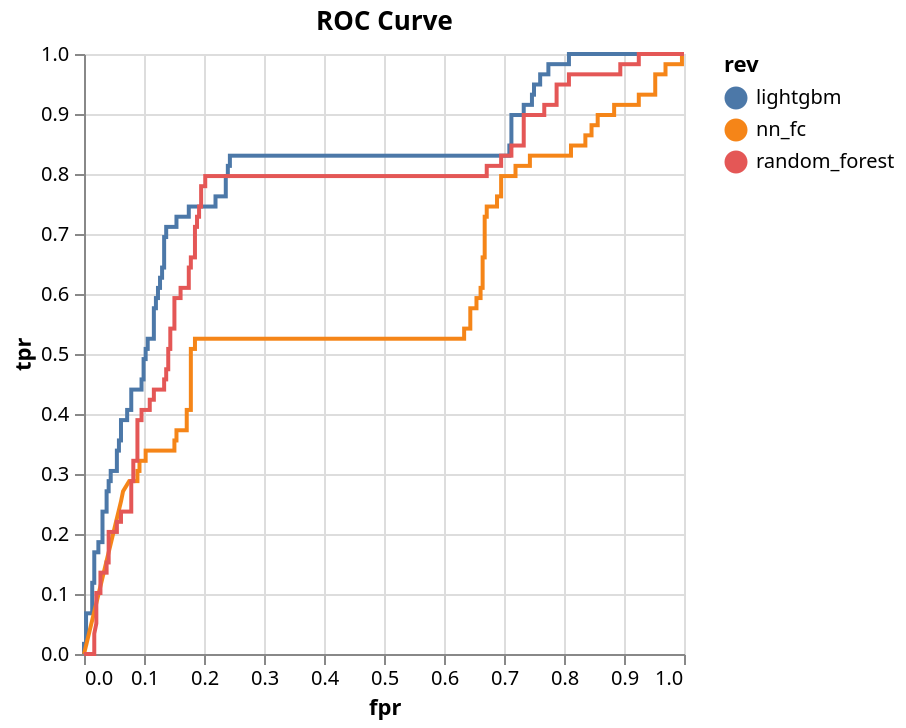 {
  "$schema": "https://vega.github.io/schema/vega-lite/v5.json",
  "data": {
    "values": [
      {
        "fpr": 0.0,
        "rev": "lightgbm",
        "threshold": 1.9999996712228216,
        "tpr": 0.0
      },
      {
        "fpr": 0.0,
        "rev": "lightgbm",
        "threshold": 0.9999996712228216,
        "tpr": 0.01694915254237288
      },
      {
        "fpr": 0.003424657534246575,
        "rev": "lightgbm",
        "threshold": 0.9999995226686198,
        "tpr": 0.01694915254237288
      },
      {
        "fpr": 0.003424657534246575,
        "rev": "lightgbm",
        "threshold": 0.9999979059336208,
        "tpr": 0.06779661016949153
      },
      {
        "fpr": 0.0136986301369863,
        "rev": "lightgbm",
        "threshold": 0.9999971985102314,
        "tpr": 0.06779661016949153
      },
      {
        "fpr": 0.0136986301369863,
        "rev": "lightgbm",
        "threshold": 0.9999960723601423,
        "tpr": 0.11864406779661017
      },
      {
        "fpr": 0.017123287671232876,
        "rev": "lightgbm",
        "threshold": 0.9999960669700276,
        "tpr": 0.11864406779661017
      },
      {
        "fpr": 0.017123287671232876,
        "rev": "lightgbm",
        "threshold": 0.9999950454252029,
        "tpr": 0.1694915254237288
      },
      {
        "fpr": 0.023972602739726026,
        "rev": "lightgbm",
        "threshold": 0.9999923287991959,
        "tpr": 0.1694915254237288
      },
      {
        "fpr": 0.023972602739726026,
        "rev": "lightgbm",
        "threshold": 0.9999921131907923,
        "tpr": 0.1864406779661017
      },
      {
        "fpr": 0.030821917808219176,
        "rev": "lightgbm",
        "threshold": 0.9999910924394574,
        "tpr": 0.1864406779661017
      },
      {
        "fpr": 0.030821917808219176,
        "rev": "lightgbm",
        "threshold": 0.9999882055279254,
        "tpr": 0.23728813559322035
      },
      {
        "fpr": 0.03767123287671233,
        "rev": "lightgbm",
        "threshold": 0.9999877696841474,
        "tpr": 0.23728813559322035
      },
      {
        "fpr": 0.03767123287671233,
        "rev": "lightgbm",
        "threshold": 0.9999845376749879,
        "tpr": 0.2711864406779661
      },
      {
        "fpr": 0.0410958904109589,
        "rev": "lightgbm",
        "threshold": 0.9999817514974775,
        "tpr": 0.2711864406779661
      },
      {
        "fpr": 0.0410958904109589,
        "rev": "lightgbm",
        "threshold": 0.9999769866575068,
        "tpr": 0.288135593220339
      },
      {
        "fpr": 0.04452054794520548,
        "rev": "lightgbm",
        "threshold": 0.9999706547302979,
        "tpr": 0.288135593220339
      },
      {
        "fpr": 0.04452054794520548,
        "rev": "lightgbm",
        "threshold": 0.9999698736407434,
        "tpr": 0.3050847457627119
      },
      {
        "fpr": 0.0547945205479452,
        "rev": "lightgbm",
        "threshold": 0.9999512407627716,
        "tpr": 0.3050847457627119
      },
      {
        "fpr": 0.0547945205479452,
        "rev": "lightgbm",
        "threshold": 0.9999421149666717,
        "tpr": 0.3389830508474576
      },
      {
        "fpr": 0.05821917808219178,
        "rev": "lightgbm",
        "threshold": 0.9999411743558055,
        "tpr": 0.3389830508474576
      },
      {
        "fpr": 0.05821917808219178,
        "rev": "lightgbm",
        "threshold": 0.9999394423959482,
        "tpr": 0.3559322033898305
      },
      {
        "fpr": 0.06164383561643835,
        "rev": "lightgbm",
        "threshold": 0.9999387626964684,
        "tpr": 0.3559322033898305
      },
      {
        "fpr": 0.06164383561643835,
        "rev": "lightgbm",
        "threshold": 0.9999124244195737,
        "tpr": 0.3898305084745763
      },
      {
        "fpr": 0.07191780821917808,
        "rev": "lightgbm",
        "threshold": 0.99990569328071,
        "tpr": 0.3898305084745763
      },
      {
        "fpr": 0.07191780821917808,
        "rev": "lightgbm",
        "threshold": 0.9998961426511938,
        "tpr": 0.4067796610169492
      },
      {
        "fpr": 0.07876712328767123,
        "rev": "lightgbm",
        "threshold": 0.9998709700021434,
        "tpr": 0.4067796610169492
      },
      {
        "fpr": 0.07876712328767123,
        "rev": "lightgbm",
        "threshold": 0.999866295954071,
        "tpr": 0.4406779661016949
      },
      {
        "fpr": 0.0958904109589041,
        "rev": "lightgbm",
        "threshold": 0.9998167499607444,
        "tpr": 0.4406779661016949
      },
      {
        "fpr": 0.0958904109589041,
        "rev": "lightgbm",
        "threshold": 0.9998072917890739,
        "tpr": 0.4576271186440678
      },
      {
        "fpr": 0.09931506849315068,
        "rev": "lightgbm",
        "threshold": 0.9997950820086865,
        "tpr": 0.4576271186440678
      },
      {
        "fpr": 0.09931506849315068,
        "rev": "lightgbm",
        "threshold": 0.9997703194341909,
        "tpr": 0.4915254237288136
      },
      {
        "fpr": 0.10273972602739725,
        "rev": "lightgbm",
        "threshold": 0.999767222730085,
        "tpr": 0.4915254237288136
      },
      {
        "fpr": 0.10273972602739725,
        "rev": "lightgbm",
        "threshold": 0.9997597988975887,
        "tpr": 0.5084745762711864
      },
      {
        "fpr": 0.10616438356164383,
        "rev": "lightgbm",
        "threshold": 0.9997456361479466,
        "tpr": 0.5084745762711864
      },
      {
        "fpr": 0.10616438356164383,
        "rev": "lightgbm",
        "threshold": 0.9997433467184301,
        "tpr": 0.5254237288135594
      },
      {
        "fpr": 0.11643835616438356,
        "rev": "lightgbm",
        "threshold": 0.9997378579703585,
        "tpr": 0.5254237288135594
      },
      {
        "fpr": 0.11643835616438356,
        "rev": "lightgbm",
        "threshold": 0.999714951007249,
        "tpr": 0.576271186440678
      },
      {
        "fpr": 0.11986301369863013,
        "rev": "lightgbm",
        "threshold": 0.9995688346183612,
        "tpr": 0.576271186440678
      },
      {
        "fpr": 0.11986301369863013,
        "rev": "lightgbm",
        "threshold": 0.9995438585895654,
        "tpr": 0.5932203389830508
      },
      {
        "fpr": 0.1232876712328767,
        "rev": "lightgbm",
        "threshold": 0.9995406044020232,
        "tpr": 0.5932203389830508
      },
      {
        "fpr": 0.1232876712328767,
        "rev": "lightgbm",
        "threshold": 0.9994127701766431,
        "tpr": 0.6101694915254238
      },
      {
        "fpr": 0.1267123287671233,
        "rev": "lightgbm",
        "threshold": 0.9993938099135597,
        "tpr": 0.6101694915254238
      },
      {
        "fpr": 0.1267123287671233,
        "rev": "lightgbm",
        "threshold": 0.9993815575312268,
        "tpr": 0.6271186440677966
      },
      {
        "fpr": 0.13013698630136986,
        "rev": "lightgbm",
        "threshold": 0.999336024276437,
        "tpr": 0.6271186440677966
      },
      {
        "fpr": 0.13013698630136986,
        "rev": "lightgbm",
        "threshold": 0.9993220289709667,
        "tpr": 0.6440677966101694
      },
      {
        "fpr": 0.13356164383561644,
        "rev": "lightgbm",
        "threshold": 0.9992957968789781,
        "tpr": 0.6440677966101694
      },
      {
        "fpr": 0.13356164383561644,
        "rev": "lightgbm",
        "threshold": 0.9988960543983164,
        "tpr": 0.6949152542372882
      },
      {
        "fpr": 0.136986301369863,
        "rev": "lightgbm",
        "threshold": 0.9985862602308957,
        "tpr": 0.6949152542372882
      },
      {
        "fpr": 0.136986301369863,
        "rev": "lightgbm",
        "threshold": 0.9982775417916451,
        "tpr": 0.711864406779661
      },
      {
        "fpr": 0.1541095890410959,
        "rev": "lightgbm",
        "threshold": 0.996919271399945,
        "tpr": 0.711864406779661
      },
      {
        "fpr": 0.1541095890410959,
        "rev": "lightgbm",
        "threshold": 0.9967453930294478,
        "tpr": 0.7288135593220338
      },
      {
        "fpr": 0.16095890410958905,
        "rev": "lightgbm",
        "threshold": 0.9965746361472397,
        "tpr": 0.7288135593220338
      },
      {
        "fpr": 0.17465753424657535,
        "rev": "lightgbm",
        "threshold": 0.995255706912925,
        "tpr": 0.7288135593220338
      },
      {
        "fpr": 0.17465753424657535,
        "rev": "lightgbm",
        "threshold": 0.9907016517505246,
        "tpr": 0.7457627118644068
      },
      {
        "fpr": 0.1917808219178082,
        "rev": "lightgbm",
        "threshold": 0.9904455854913543,
        "tpr": 0.7457627118644068
      },
      {
        "fpr": 0.2191780821917808,
        "rev": "lightgbm",
        "threshold": 0.9666270455981205,
        "tpr": 0.7457627118644068
      },
      {
        "fpr": 0.2191780821917808,
        "rev": "lightgbm",
        "threshold": 0.964770030090774,
        "tpr": 0.7627118644067796
      },
      {
        "fpr": 0.2363013698630137,
        "rev": "lightgbm",
        "threshold": 0.9326474234835125,
        "tpr": 0.7627118644067796
      },
      {
        "fpr": 0.2363013698630137,
        "rev": "lightgbm",
        "threshold": 0.9233311459301407,
        "tpr": 0.7966101694915254
      },
      {
        "fpr": 0.23972602739726026,
        "rev": "lightgbm",
        "threshold": 0.9075418264791584,
        "tpr": 0.7966101694915254
      },
      {
        "fpr": 0.23972602739726026,
        "rev": "lightgbm",
        "threshold": 0.897967657339575,
        "tpr": 0.8135593220338984
      },
      {
        "fpr": 0.24315068493150685,
        "rev": "lightgbm",
        "threshold": 0.8949260387037419,
        "tpr": 0.8135593220338984
      },
      {
        "fpr": 0.24315068493150685,
        "rev": "lightgbm",
        "threshold": 0.8916477988983774,
        "tpr": 0.8305084745762712
      },
      {
        "fpr": 0.2465753424657534,
        "rev": "lightgbm",
        "threshold": 0.8277422379297962,
        "tpr": 0.8305084745762712
      },
      {
        "fpr": 0.6917808219178082,
        "rev": "lightgbm",
        "threshold": 0.7713996585471289,
        "tpr": 0.8305084745762712
      },
      {
        "fpr": 0.708904109589041,
        "rev": "lightgbm",
        "threshold": 0.6728718820975377,
        "tpr": 0.8305084745762712
      },
      {
        "fpr": 0.708904109589041,
        "rev": "lightgbm",
        "threshold": 0.6434950659315516,
        "tpr": 0.847457627118644
      },
      {
        "fpr": 0.7123287671232876,
        "rev": "lightgbm",
        "threshold": 0.6399719658761275,
        "tpr": 0.847457627118644
      },
      {
        "fpr": 0.7123287671232876,
        "rev": "lightgbm",
        "threshold": 0.35935461581904865,
        "tpr": 0.8983050847457628
      },
      {
        "fpr": 0.7328767123287672,
        "rev": "lightgbm",
        "threshold": 0.1698049286614244,
        "tpr": 0.8983050847457628
      },
      {
        "fpr": 0.7328767123287672,
        "rev": "lightgbm",
        "threshold": 0.15895383513793326,
        "tpr": 0.9152542372881356
      },
      {
        "fpr": 0.7465753424657534,
        "rev": "lightgbm",
        "threshold": 0.10367355904928686,
        "tpr": 0.9152542372881356
      },
      {
        "fpr": 0.7465753424657534,
        "rev": "lightgbm",
        "threshold": 0.10148570746592936,
        "tpr": 0.9322033898305084
      },
      {
        "fpr": 0.75,
        "rev": "lightgbm",
        "threshold": 0.08780415694788685,
        "tpr": 0.9322033898305084
      },
      {
        "fpr": 0.75,
        "rev": "lightgbm",
        "threshold": 0.08744142793023453,
        "tpr": 0.9491525423728814
      },
      {
        "fpr": 0.7602739726027398,
        "rev": "lightgbm",
        "threshold": 0.04431757246763107,
        "tpr": 0.9491525423728814
      },
      {
        "fpr": 0.7602739726027398,
        "rev": "lightgbm",
        "threshold": 0.040572285000960204,
        "tpr": 0.9661016949152542
      },
      {
        "fpr": 0.773972602739726,
        "rev": "lightgbm",
        "threshold": 0.017327684140331565,
        "tpr": 0.9661016949152542
      },
      {
        "fpr": 0.773972602739726,
        "rev": "lightgbm",
        "threshold": 0.010528089704376992,
        "tpr": 0.9830508474576272
      },
      {
        "fpr": 0.8082191780821918,
        "rev": "lightgbm",
        "threshold": 0.0033307199347389635,
        "tpr": 0.9830508474576272
      },
      {
        "fpr": 0.8082191780821918,
        "rev": "lightgbm",
        "threshold": 0.0026276137215514466,
        "tpr": 1.0
      },
      {
        "fpr": 0.8595890410958904,
        "rev": "lightgbm",
        "threshold": 0.00021612724216537956,
        "tpr": 1.0
      },
      {
        "fpr": 0.8732876712328768,
        "rev": "lightgbm",
        "threshold": 0.0001776021808737476,
        "tpr": 1.0
      },
      {
        "fpr": 0.8938356164383562,
        "rev": "lightgbm",
        "threshold": 5.582989393650853e-05,
        "tpr": 1.0
      },
      {
        "fpr": 0.9006849315068494,
        "rev": "lightgbm",
        "threshold": 5.4891722029294555e-05,
        "tpr": 1.0
      },
      {
        "fpr": 1.0,
        "rev": "lightgbm",
        "threshold": 1.1268983169176373e-07,
        "tpr": 1.0
      },
      {
        "fpr": 0.0,
        "rev": "nn_fc",
        "threshold": 2.0,
        "tpr": 0.0
      },
      {
        "fpr": 0.06164383561643835,
        "rev": "nn_fc",
        "threshold": 1.0,
        "tpr": 0.2542372881355932
      },
      {
        "fpr": 0.06506849315068493,
        "rev": "nn_fc",
        "threshold": 0.9999999403953552,
        "tpr": 0.2711864406779661
      },
      {
        "fpr": 0.07534246575342465,
        "rev": "nn_fc",
        "threshold": 0.9999998807907104,
        "tpr": 0.288135593220339
      },
      {
        "fpr": 0.08904109589041095,
        "rev": "nn_fc",
        "threshold": 0.9999977946281433,
        "tpr": 0.288135593220339
      },
      {
        "fpr": 0.08904109589041095,
        "rev": "nn_fc",
        "threshold": 0.9999977350234985,
        "tpr": 0.3050847457627119
      },
      {
        "fpr": 0.09246575342465753,
        "rev": "nn_fc",
        "threshold": 0.9999974370002747,
        "tpr": 0.3050847457627119
      },
      {
        "fpr": 0.09246575342465753,
        "rev": "nn_fc",
        "threshold": 0.9999971389770508,
        "tpr": 0.3220338983050847
      },
      {
        "fpr": 0.10273972602739725,
        "rev": "nn_fc",
        "threshold": 0.9999948143959045,
        "tpr": 0.3220338983050847
      },
      {
        "fpr": 0.10273972602739725,
        "rev": "nn_fc",
        "threshold": 0.999992847442627,
        "tpr": 0.3389830508474576
      },
      {
        "fpr": 0.11301369863013698,
        "rev": "nn_fc",
        "threshold": 0.9999640583992004,
        "tpr": 0.3389830508474576
      },
      {
        "fpr": 0.11986301369863013,
        "rev": "nn_fc",
        "threshold": 0.9999639391899109,
        "tpr": 0.3389830508474576
      },
      {
        "fpr": 0.13013698630136986,
        "rev": "nn_fc",
        "threshold": 0.9999324679374695,
        "tpr": 0.3389830508474576
      },
      {
        "fpr": 0.1404109589041096,
        "rev": "nn_fc",
        "threshold": 0.999796450138092,
        "tpr": 0.3389830508474576
      },
      {
        "fpr": 0.1506849315068493,
        "rev": "nn_fc",
        "threshold": 0.982954204082489,
        "tpr": 0.3389830508474576
      },
      {
        "fpr": 0.1506849315068493,
        "rev": "nn_fc",
        "threshold": 0.9720499515533447,
        "tpr": 0.3559322033898305
      },
      {
        "fpr": 0.1541095890410959,
        "rev": "nn_fc",
        "threshold": 0.9522030353546143,
        "tpr": 0.3559322033898305
      },
      {
        "fpr": 0.1541095890410959,
        "rev": "nn_fc",
        "threshold": 0.9426429271697998,
        "tpr": 0.3728813559322034
      },
      {
        "fpr": 0.17123287671232876,
        "rev": "nn_fc",
        "threshold": 0.9386287927627563,
        "tpr": 0.3728813559322034
      },
      {
        "fpr": 0.17123287671232876,
        "rev": "nn_fc",
        "threshold": 0.9286649227142334,
        "tpr": 0.4067796610169492
      },
      {
        "fpr": 0.1780821917808219,
        "rev": "nn_fc",
        "threshold": 0.9070308804512024,
        "tpr": 0.4067796610169492
      },
      {
        "fpr": 0.1780821917808219,
        "rev": "nn_fc",
        "threshold": 0.8775517344474792,
        "tpr": 0.5084745762711864
      },
      {
        "fpr": 0.18493150684931506,
        "rev": "nn_fc",
        "threshold": 0.8157051801681519,
        "tpr": 0.5084745762711864
      },
      {
        "fpr": 0.18493150684931506,
        "rev": "nn_fc",
        "threshold": 0.799683153629303,
        "tpr": 0.5254237288135594
      },
      {
        "fpr": 0.18835616438356165,
        "rev": "nn_fc",
        "threshold": 0.7655107975006104,
        "tpr": 0.5254237288135594
      },
      {
        "fpr": 0.6335616438356164,
        "rev": "nn_fc",
        "threshold": 0.7622647881507874,
        "tpr": 0.5254237288135594
      },
      {
        "fpr": 0.6335616438356164,
        "rev": "nn_fc",
        "threshold": 0.7111253142356873,
        "tpr": 0.5423728813559322
      },
      {
        "fpr": 0.6438356164383562,
        "rev": "nn_fc",
        "threshold": 0.6618615388870239,
        "tpr": 0.5423728813559322
      },
      {
        "fpr": 0.6438356164383562,
        "rev": "nn_fc",
        "threshold": 0.6397643089294434,
        "tpr": 0.576271186440678
      },
      {
        "fpr": 0.6541095890410958,
        "rev": "nn_fc",
        "threshold": 0.6282517313957214,
        "tpr": 0.576271186440678
      },
      {
        "fpr": 0.6541095890410958,
        "rev": "nn_fc",
        "threshold": 0.6274129748344421,
        "tpr": 0.5932203389830508
      },
      {
        "fpr": 0.660958904109589,
        "rev": "nn_fc",
        "threshold": 0.5873131155967712,
        "tpr": 0.5932203389830508
      },
      {
        "fpr": 0.660958904109589,
        "rev": "nn_fc",
        "threshold": 0.5501765012741089,
        "tpr": 0.6101694915254238
      },
      {
        "fpr": 0.6643835616438356,
        "rev": "nn_fc",
        "threshold": 0.539682924747467,
        "tpr": 0.6101694915254238
      },
      {
        "fpr": 0.6643835616438356,
        "rev": "nn_fc",
        "threshold": 0.4737760126590729,
        "tpr": 0.6610169491525424
      },
      {
        "fpr": 0.6678082191780822,
        "rev": "nn_fc",
        "threshold": 0.4388977587223053,
        "tpr": 0.6610169491525424
      },
      {
        "fpr": 0.6678082191780822,
        "rev": "nn_fc",
        "threshold": 0.34447863698005676,
        "tpr": 0.7288135593220338
      },
      {
        "fpr": 0.6712328767123288,
        "rev": "nn_fc",
        "threshold": 0.272010862827301,
        "tpr": 0.7288135593220338
      },
      {
        "fpr": 0.6712328767123288,
        "rev": "nn_fc",
        "threshold": 0.2674657106399536,
        "tpr": 0.7457627118644068
      },
      {
        "fpr": 0.6883561643835616,
        "rev": "nn_fc",
        "threshold": 0.07661835849285126,
        "tpr": 0.7457627118644068
      },
      {
        "fpr": 0.6883561643835616,
        "rev": "nn_fc",
        "threshold": 0.07600151002407074,
        "tpr": 0.7627118644067796
      },
      {
        "fpr": 0.6952054794520548,
        "rev": "nn_fc",
        "threshold": 0.05969788506627083,
        "tpr": 0.7627118644067796
      },
      {
        "fpr": 0.6952054794520548,
        "rev": "nn_fc",
        "threshold": 0.03301108628511429,
        "tpr": 0.7966101694915254
      },
      {
        "fpr": 0.7191780821917808,
        "rev": "nn_fc",
        "threshold": 0.020799634978175163,
        "tpr": 0.7966101694915254
      },
      {
        "fpr": 0.7191780821917808,
        "rev": "nn_fc",
        "threshold": 0.014621653594076633,
        "tpr": 0.8135593220338984
      },
      {
        "fpr": 0.7431506849315068,
        "rev": "nn_fc",
        "threshold": 0.006932453718036413,
        "tpr": 0.8135593220338984
      },
      {
        "fpr": 0.7431506849315068,
        "rev": "nn_fc",
        "threshold": 0.00668766675516963,
        "tpr": 0.8305084745762712
      },
      {
        "fpr": 0.75,
        "rev": "nn_fc",
        "threshold": 0.005826134234666824,
        "tpr": 0.8305084745762712
      },
      {
        "fpr": 0.7636986301369864,
        "rev": "nn_fc",
        "threshold": 0.004567836876958609,
        "tpr": 0.8305084745762712
      },
      {
        "fpr": 0.8116438356164384,
        "rev": "nn_fc",
        "threshold": 0.0007980673108249903,
        "tpr": 0.8305084745762712
      },
      {
        "fpr": 0.8116438356164384,
        "rev": "nn_fc",
        "threshold": 0.0007965014665387571,
        "tpr": 0.847457627118644
      },
      {
        "fpr": 0.8356164383561644,
        "rev": "nn_fc",
        "threshold": 0.0006754658534191549,
        "tpr": 0.847457627118644
      },
      {
        "fpr": 0.8356164383561644,
        "rev": "nn_fc",
        "threshold": 0.00045523993321694434,
        "tpr": 0.864406779661017
      },
      {
        "fpr": 0.8458904109589042,
        "rev": "nn_fc",
        "threshold": 0.0003785563458222896,
        "tpr": 0.864406779661017
      },
      {
        "fpr": 0.8458904109589042,
        "rev": "nn_fc",
        "threshold": 0.00034932736889459193,
        "tpr": 0.8813559322033898
      },
      {
        "fpr": 0.8561643835616438,
        "rev": "nn_fc",
        "threshold": 0.00026926217833533883,
        "tpr": 0.8813559322033898
      },
      {
        "fpr": 0.8561643835616438,
        "rev": "nn_fc",
        "threshold": 0.0002673704002518207,
        "tpr": 0.8983050847457628
      },
      {
        "fpr": 0.8835616438356164,
        "rev": "nn_fc",
        "threshold": 0.00015362845442723483,
        "tpr": 0.8983050847457628
      },
      {
        "fpr": 0.8835616438356164,
        "rev": "nn_fc",
        "threshold": 0.00013995426706969738,
        "tpr": 0.9152542372881356
      },
      {
        "fpr": 0.9246575342465754,
        "rev": "nn_fc",
        "threshold": 3.169120100210421e-05,
        "tpr": 0.9152542372881356
      },
      {
        "fpr": 0.9246575342465754,
        "rev": "nn_fc",
        "threshold": 2.9400758648989722e-05,
        "tpr": 0.9322033898305084
      },
      {
        "fpr": 0.952054794520548,
        "rev": "nn_fc",
        "threshold": 1.0162978469452355e-05,
        "tpr": 0.9322033898305084
      },
      {
        "fpr": 0.952054794520548,
        "rev": "nn_fc",
        "threshold": 6.283356015046593e-06,
        "tpr": 0.9661016949152542
      },
      {
        "fpr": 0.9691780821917808,
        "rev": "nn_fc",
        "threshold": 2.9295724743860774e-06,
        "tpr": 0.9661016949152542
      },
      {
        "fpr": 0.9691780821917808,
        "rev": "nn_fc",
        "threshold": 2.7831206352857407e-06,
        "tpr": 0.9830508474576272
      },
      {
        "fpr": 0.9965753424657534,
        "rev": "nn_fc",
        "threshold": 4.694375110858573e-09,
        "tpr": 0.9830508474576272
      },
      {
        "fpr": 0.9965753424657534,
        "rev": "nn_fc",
        "threshold": 1.50255163866575e-09,
        "tpr": 1.0
      },
      {
        "fpr": 1.0,
        "rev": "nn_fc",
        "threshold": 2.664676205382799e-13,
        "tpr": 1.0
      },
      {
        "fpr": 0.0,
        "rev": "random_forest",
        "threshold": 1.99875,
        "tpr": 0.0
      },
      {
        "fpr": 0.00684931506849315,
        "rev": "random_forest",
        "threshold": 0.99875,
        "tpr": 0.0
      },
      {
        "fpr": 0.010273972602739725,
        "rev": "random_forest",
        "threshold": 0.9977938914027149,
        "tpr": 0.0
      },
      {
        "fpr": 0.017123287671232876,
        "rev": "random_forest",
        "threshold": 0.9975,
        "tpr": 0.0
      },
      {
        "fpr": 0.017123287671232876,
        "rev": "random_forest",
        "threshold": 0.99625,
        "tpr": 0.03389830508474576
      },
      {
        "fpr": 0.02054794520547945,
        "rev": "random_forest",
        "threshold": 0.995625,
        "tpr": 0.05084745762711865
      },
      {
        "fpr": 0.02054794520547945,
        "rev": "random_forest",
        "threshold": 0.99375,
        "tpr": 0.06779661016949153
      },
      {
        "fpr": 0.02054794520547945,
        "rev": "random_forest",
        "threshold": 0.9875,
        "tpr": 0.1016949152542373
      },
      {
        "fpr": 0.0273972602739726,
        "rev": "random_forest",
        "threshold": 0.985,
        "tpr": 0.1016949152542373
      },
      {
        "fpr": 0.0273972602739726,
        "rev": "random_forest",
        "threshold": 0.98125,
        "tpr": 0.13559322033898305
      },
      {
        "fpr": 0.03767123287671233,
        "rev": "random_forest",
        "threshold": 0.9742424242424244,
        "tpr": 0.13559322033898305
      },
      {
        "fpr": 0.03767123287671233,
        "rev": "random_forest",
        "threshold": 0.9725657894736842,
        "tpr": 0.15254237288135594
      },
      {
        "fpr": 0.0410958904109589,
        "rev": "random_forest",
        "threshold": 0.9718567795562281,
        "tpr": 0.15254237288135594
      },
      {
        "fpr": 0.0410958904109589,
        "rev": "random_forest",
        "threshold": 0.9647635869565218,
        "tpr": 0.2033898305084746
      },
      {
        "fpr": 0.04452054794520548,
        "rev": "random_forest",
        "threshold": 0.9640625,
        "tpr": 0.2033898305084746
      },
      {
        "fpr": 0.0547945205479452,
        "rev": "random_forest",
        "threshold": 0.9635875542145764,
        "tpr": 0.2033898305084746
      },
      {
        "fpr": 0.0547945205479452,
        "rev": "random_forest",
        "threshold": 0.9598346453179175,
        "tpr": 0.22033898305084745
      },
      {
        "fpr": 0.06164383561643835,
        "rev": "random_forest",
        "threshold": 0.95625,
        "tpr": 0.22033898305084745
      },
      {
        "fpr": 0.06164383561643835,
        "rev": "random_forest",
        "threshold": 0.9560252351169778,
        "tpr": 0.23728813559322035
      },
      {
        "fpr": 0.07876712328767123,
        "rev": "random_forest",
        "threshold": 0.9492442301366935,
        "tpr": 0.23728813559322035
      },
      {
        "fpr": 0.07876712328767123,
        "rev": "random_forest",
        "threshold": 0.9450657894736842,
        "tpr": 0.288135593220339
      },
      {
        "fpr": 0.0821917808219178,
        "rev": "random_forest",
        "threshold": 0.9446323529411765,
        "tpr": 0.288135593220339
      },
      {
        "fpr": 0.0821917808219178,
        "rev": "random_forest",
        "threshold": 0.9426247771836009,
        "tpr": 0.3220338983050847
      },
      {
        "fpr": 0.08904109589041095,
        "rev": "random_forest",
        "threshold": 0.940625,
        "tpr": 0.3220338983050847
      },
      {
        "fpr": 0.08904109589041095,
        "rev": "random_forest",
        "threshold": 0.9398701237809454,
        "tpr": 0.3898305084745763
      },
      {
        "fpr": 0.0958904109589041,
        "rev": "random_forest",
        "threshold": 0.937596650810826,
        "tpr": 0.3898305084745763
      },
      {
        "fpr": 0.0958904109589041,
        "rev": "random_forest",
        "threshold": 0.9374747771836007,
        "tpr": 0.4067796610169492
      },
      {
        "fpr": 0.1095890410958904,
        "rev": "random_forest",
        "threshold": 0.9327599104859334,
        "tpr": 0.4067796610169492
      },
      {
        "fpr": 0.1095890410958904,
        "rev": "random_forest",
        "threshold": 0.9321323529411765,
        "tpr": 0.423728813559322
      },
      {
        "fpr": 0.11643835616438356,
        "rev": "random_forest",
        "threshold": 0.9282946021813058,
        "tpr": 0.423728813559322
      },
      {
        "fpr": 0.11643835616438356,
        "rev": "random_forest",
        "threshold": 0.9275,
        "tpr": 0.4406779661016949
      },
      {
        "fpr": 0.13013698630136986,
        "rev": "random_forest",
        "threshold": 0.9259368237065634,
        "tpr": 0.4406779661016949
      },
      {
        "fpr": 0.13356164383561644,
        "rev": "random_forest",
        "threshold": 0.9221987179487179,
        "tpr": 0.4406779661016949
      },
      {
        "fpr": 0.13356164383561644,
        "rev": "random_forest",
        "threshold": 0.915,
        "tpr": 0.4576271186440678
      },
      {
        "fpr": 0.136986301369863,
        "rev": "random_forest",
        "threshold": 0.9099157916990288,
        "tpr": 0.4576271186440678
      },
      {
        "fpr": 0.136986301369863,
        "rev": "random_forest",
        "threshold": 0.9096290772671937,
        "tpr": 0.4745762711864407
      },
      {
        "fpr": 0.1404109589041096,
        "rev": "random_forest",
        "threshold": 0.9084093724836728,
        "tpr": 0.4745762711864407
      },
      {
        "fpr": 0.1404109589041096,
        "rev": "random_forest",
        "threshold": 0.9082010869565218,
        "tpr": 0.5084745762711864
      },
      {
        "fpr": 0.14383561643835616,
        "rev": "random_forest",
        "threshold": 0.9055241935483872,
        "tpr": 0.5084745762711864
      },
      {
        "fpr": 0.14383561643835616,
        "rev": "random_forest",
        "threshold": 0.8967627500659193,
        "tpr": 0.5423728813559322
      },
      {
        "fpr": 0.1506849315068493,
        "rev": "random_forest",
        "threshold": 0.8896179243997014,
        "tpr": 0.5423728813559322
      },
      {
        "fpr": 0.1506849315068493,
        "rev": "random_forest",
        "threshold": 0.8888157894736842,
        "tpr": 0.5932203389830508
      },
      {
        "fpr": 0.1541095890410959,
        "rev": "random_forest",
        "threshold": 0.8882202530282446,
        "tpr": 0.5932203389830508
      },
      {
        "fpr": 0.16095890410958905,
        "rev": "random_forest",
        "threshold": 0.8864922327417872,
        "tpr": 0.5932203389830508
      },
      {
        "fpr": 0.16095890410958905,
        "rev": "random_forest",
        "threshold": 0.8844756732502161,
        "tpr": 0.6101694915254238
      },
      {
        "fpr": 0.17465753424657535,
        "rev": "random_forest",
        "threshold": 0.8653207095251502,
        "tpr": 0.6101694915254238
      },
      {
        "fpr": 0.17465753424657535,
        "rev": "random_forest",
        "threshold": 0.8638544960474309,
        "tpr": 0.6440677966101694
      },
      {
        "fpr": 0.1780821917808219,
        "rev": "random_forest",
        "threshold": 0.8631424083269674,
        "tpr": 0.6440677966101694
      },
      {
        "fpr": 0.1780821917808219,
        "rev": "random_forest",
        "threshold": 0.8609582415544214,
        "tpr": 0.6610169491525424
      },
      {
        "fpr": 0.18493150684931506,
        "rev": "random_forest",
        "threshold": 0.8563235294117646,
        "tpr": 0.6610169491525424
      },
      {
        "fpr": 0.18493150684931506,
        "rev": "random_forest",
        "threshold": 0.8364484359726296,
        "tpr": 0.711864406779661
      },
      {
        "fpr": 0.18835616438356165,
        "rev": "random_forest",
        "threshold": 0.8358720832316482,
        "tpr": 0.711864406779661
      },
      {
        "fpr": 0.18835616438356165,
        "rev": "random_forest",
        "threshold": 0.831763799549621,
        "tpr": 0.7288135593220338
      },
      {
        "fpr": 0.1917808219178082,
        "rev": "random_forest",
        "threshold": 0.8156559052059054,
        "tpr": 0.7288135593220338
      },
      {
        "fpr": 0.1917808219178082,
        "rev": "random_forest",
        "threshold": 0.813365728021978,
        "tpr": 0.7457627118644068
      },
      {
        "fpr": 0.1952054794520548,
        "rev": "random_forest",
        "threshold": 0.8036207716287241,
        "tpr": 0.7457627118644068
      },
      {
        "fpr": 0.1952054794520548,
        "rev": "random_forest",
        "threshold": 0.7875913409034584,
        "tpr": 0.7796610169491526
      },
      {
        "fpr": 0.20205479452054795,
        "rev": "random_forest",
        "threshold": 0.7792454198883114,
        "tpr": 0.7796610169491526
      },
      {
        "fpr": 0.20205479452054795,
        "rev": "random_forest",
        "threshold": 0.7769951923076923,
        "tpr": 0.7966101694915254
      },
      {
        "fpr": 0.2191780821917808,
        "rev": "random_forest",
        "threshold": 0.7735659126649282,
        "tpr": 0.7966101694915254
      },
      {
        "fpr": 0.2226027397260274,
        "rev": "random_forest",
        "threshold": 0.772118797412425,
        "tpr": 0.7966101694915254
      },
      {
        "fpr": 0.6678082191780822,
        "rev": "random_forest",
        "threshold": 0.7617623139230462,
        "tpr": 0.7966101694915254
      },
      {
        "fpr": 0.6712328767123288,
        "rev": "random_forest",
        "threshold": 0.7492603645303336,
        "tpr": 0.7966101694915254
      },
      {
        "fpr": 0.6712328767123288,
        "rev": "random_forest",
        "threshold": 0.7367296574950128,
        "tpr": 0.8135593220338984
      },
      {
        "fpr": 0.6952054794520548,
        "rev": "random_forest",
        "threshold": 0.5564776211073307,
        "tpr": 0.8135593220338984
      },
      {
        "fpr": 0.6952054794520548,
        "rev": "random_forest",
        "threshold": 0.5483961951404388,
        "tpr": 0.8305084745762712
      },
      {
        "fpr": 0.7123287671232876,
        "rev": "random_forest",
        "threshold": 0.49921149316094654,
        "tpr": 0.8305084745762712
      },
      {
        "fpr": 0.7123287671232876,
        "rev": "random_forest",
        "threshold": 0.49724886364818943,
        "tpr": 0.847457627118644
      },
      {
        "fpr": 0.7328767123287672,
        "rev": "random_forest",
        "threshold": 0.42461328209706717,
        "tpr": 0.847457627118644
      },
      {
        "fpr": 0.7328767123287672,
        "rev": "random_forest",
        "threshold": 0.4174784508780206,
        "tpr": 0.8983050847457628
      },
      {
        "fpr": 0.7671232876712328,
        "rev": "random_forest",
        "threshold": 0.3544198405024257,
        "tpr": 0.8983050847457628
      },
      {
        "fpr": 0.7671232876712328,
        "rev": "random_forest",
        "threshold": 0.35332844749111,
        "tpr": 0.9152542372881356
      },
      {
        "fpr": 0.7876712328767124,
        "rev": "random_forest",
        "threshold": 0.30653024150584995,
        "tpr": 0.9152542372881356
      },
      {
        "fpr": 0.7876712328767124,
        "rev": "random_forest",
        "threshold": 0.2792738577309349,
        "tpr": 0.9491525423728814
      },
      {
        "fpr": 0.8082191780821918,
        "rev": "random_forest",
        "threshold": 0.23360813202600259,
        "tpr": 0.9491525423728814
      },
      {
        "fpr": 0.8082191780821918,
        "rev": "random_forest",
        "threshold": 0.22346645473820717,
        "tpr": 0.9661016949152542
      },
      {
        "fpr": 0.815068493150685,
        "rev": "random_forest",
        "threshold": 0.20355931597091878,
        "tpr": 0.9661016949152542
      },
      {
        "fpr": 0.821917808219178,
        "rev": "random_forest",
        "threshold": 0.19541172255181027,
        "tpr": 0.9661016949152542
      },
      {
        "fpr": 0.8253424657534246,
        "rev": "random_forest",
        "threshold": 0.18663399858778906,
        "tpr": 0.9661016949152542
      },
      {
        "fpr": 0.8321917808219178,
        "rev": "random_forest",
        "threshold": 0.1838677835853641,
        "tpr": 0.9661016949152542
      },
      {
        "fpr": 0.886986301369863,
        "rev": "random_forest",
        "threshold": 0.11574353330657022,
        "tpr": 0.9661016949152542
      },
      {
        "fpr": 0.8938356164383562,
        "rev": "random_forest",
        "threshold": 0.11449353330657022,
        "tpr": 0.9661016949152542
      },
      {
        "fpr": 0.8938356164383562,
        "rev": "random_forest",
        "threshold": 0.10765308688201554,
        "tpr": 0.9830508474576272
      },
      {
        "fpr": 0.9246575342465754,
        "rev": "random_forest",
        "threshold": 0.07052634635376484,
        "tpr": 0.9830508474576272
      },
      {
        "fpr": 0.9246575342465754,
        "rev": "random_forest",
        "threshold": 0.06815001995089393,
        "tpr": 1.0
      },
      {
        "fpr": 1.0,
        "rev": "random_forest",
        "threshold": 0.012552195824505018,
        "tpr": 1.0
      }
    ]
  },
  "title": "ROC Curve",
  "width": 300,
  "height": 300,
  "layer": [
    {
      "encoding": {
        "x": {
          "field": "fpr",
          "type": "quantitative",
          "title": "fpr"
        },
        "y": {
          "field": "tpr",
          "type": "quantitative",
          "title": "tpr",
          "scale": {
            "zero": false
          }
        },
        "color": {
          "field": "rev",
          "type": "nominal"
        }
      },
      "layer": [
        {
          "mark": "line"
        },
        {
          "selection": {
            "label": {
              "type": "single",
              "nearest": true,
              "on": "mouseover",
              "encodings": [
                "x"
              ],
              "empty": "none",
              "clear": "mouseout"
            }
          },
          "mark": "point",
          "encoding": {
            "opacity": {
              "condition": {
                "selection": "label",
                "value": 1
              },
              "value": 0
            }
          }
        }
      ]
    },
    {
      "transform": [
        {
          "filter": {
            "selection": "label"
          }
        }
      ],
      "layer": [
        {
          "mark": {
            "type": "rule",
            "color": "gray"
          },
          "encoding": {
            "x": {
              "field": "fpr",
              "type": "quantitative"
            }
          }
        },
        {
          "encoding": {
            "text": {
              "type": "quantitative",
              "field": "tpr"
            },
            "x": {
              "field": "fpr",
              "type": "quantitative"
            },
            "y": {
              "field": "tpr",
              "type": "quantitative"
            }
          },
          "layer": [
            {
              "mark": {
                "type": "text",
                "align": "left",
                "dx": 5,
                "dy": -5
              },
              "encoding": {
                "color": {
                  "type": "nominal",
                  "field": "rev"
                }
              }
            }
          ]
        }
      ]
    }
  ]
}